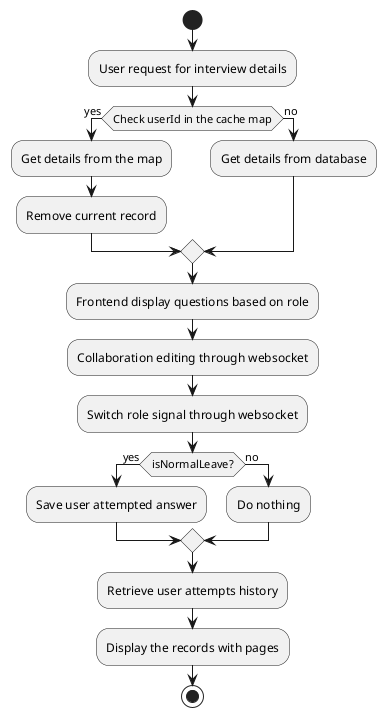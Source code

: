 @startuml
'https://plantuml.com/activity-diagram-beta

start
:User request for interview details;
if (Check userId in the cache map) then (yes)
    :Get details from the map;
    :Remove current record;
else (no)
    :Get details from database;
endif
:Frontend display questions based on role;
:Collaboration editing through websocket;
:Switch role signal through websocket;
if (isNormalLeave?) then (yes)
    :Save user attempted answer;
else (no)
    :Do nothing;
endif
:Retrieve user attempts history;
:Display the records with pages;

stop

@enduml
